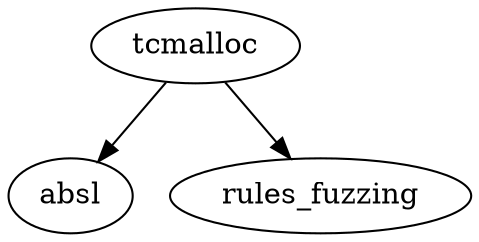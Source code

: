 # a -> b means a depends on b
digraph {
    "tcmalloc" -> "absl";
    "tcmalloc" -> "rules_fuzzing";
}

